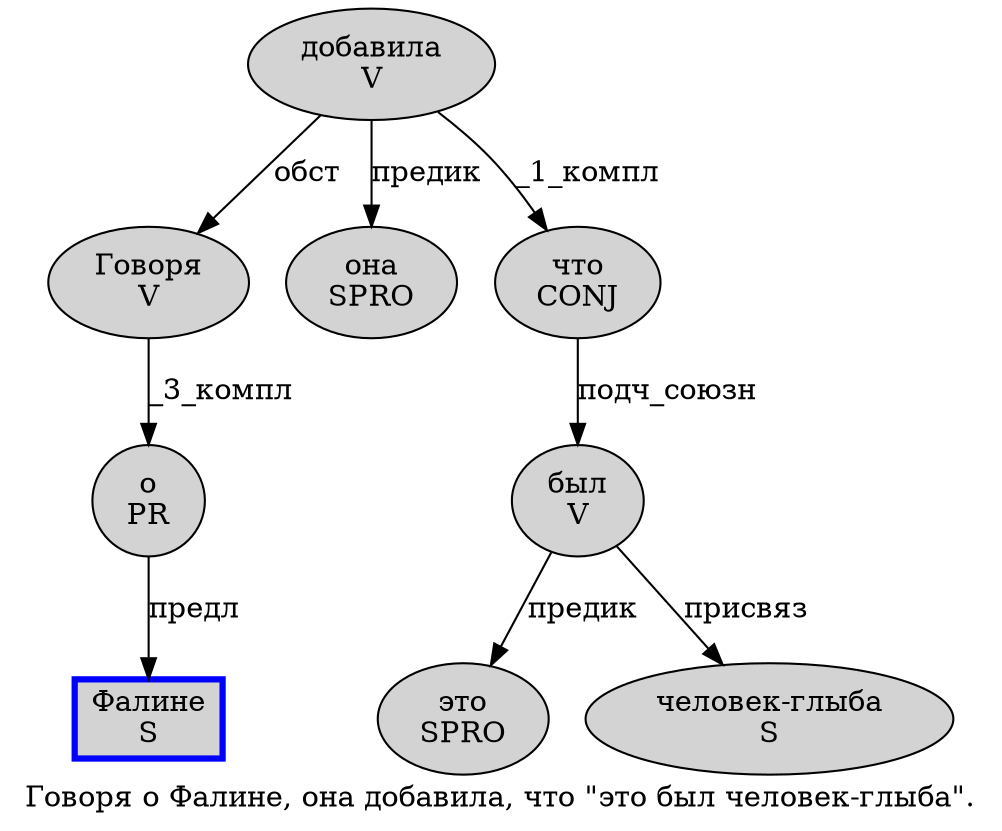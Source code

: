 digraph SENTENCE_981 {
	graph [label="Говоря о Фалине, она добавила, что \"это был человек-глыба\"."]
	node [style=filled]
		0 [label="Говоря
V" color="" fillcolor=lightgray penwidth=1 shape=ellipse]
		1 [label="о
PR" color="" fillcolor=lightgray penwidth=1 shape=ellipse]
		2 [label="Фалине
S" color=blue fillcolor=lightgray penwidth=3 shape=box]
		4 [label="она
SPRO" color="" fillcolor=lightgray penwidth=1 shape=ellipse]
		5 [label="добавила
V" color="" fillcolor=lightgray penwidth=1 shape=ellipse]
		7 [label="что
CONJ" color="" fillcolor=lightgray penwidth=1 shape=ellipse]
		9 [label="это
SPRO" color="" fillcolor=lightgray penwidth=1 shape=ellipse]
		10 [label="был
V" color="" fillcolor=lightgray penwidth=1 shape=ellipse]
		11 [label="человек-глыба
S" color="" fillcolor=lightgray penwidth=1 shape=ellipse]
			1 -> 2 [label="предл"]
			5 -> 0 [label="обст"]
			5 -> 4 [label="предик"]
			5 -> 7 [label="_1_компл"]
			0 -> 1 [label="_3_компл"]
			10 -> 9 [label="предик"]
			10 -> 11 [label="присвяз"]
			7 -> 10 [label="подч_союзн"]
}